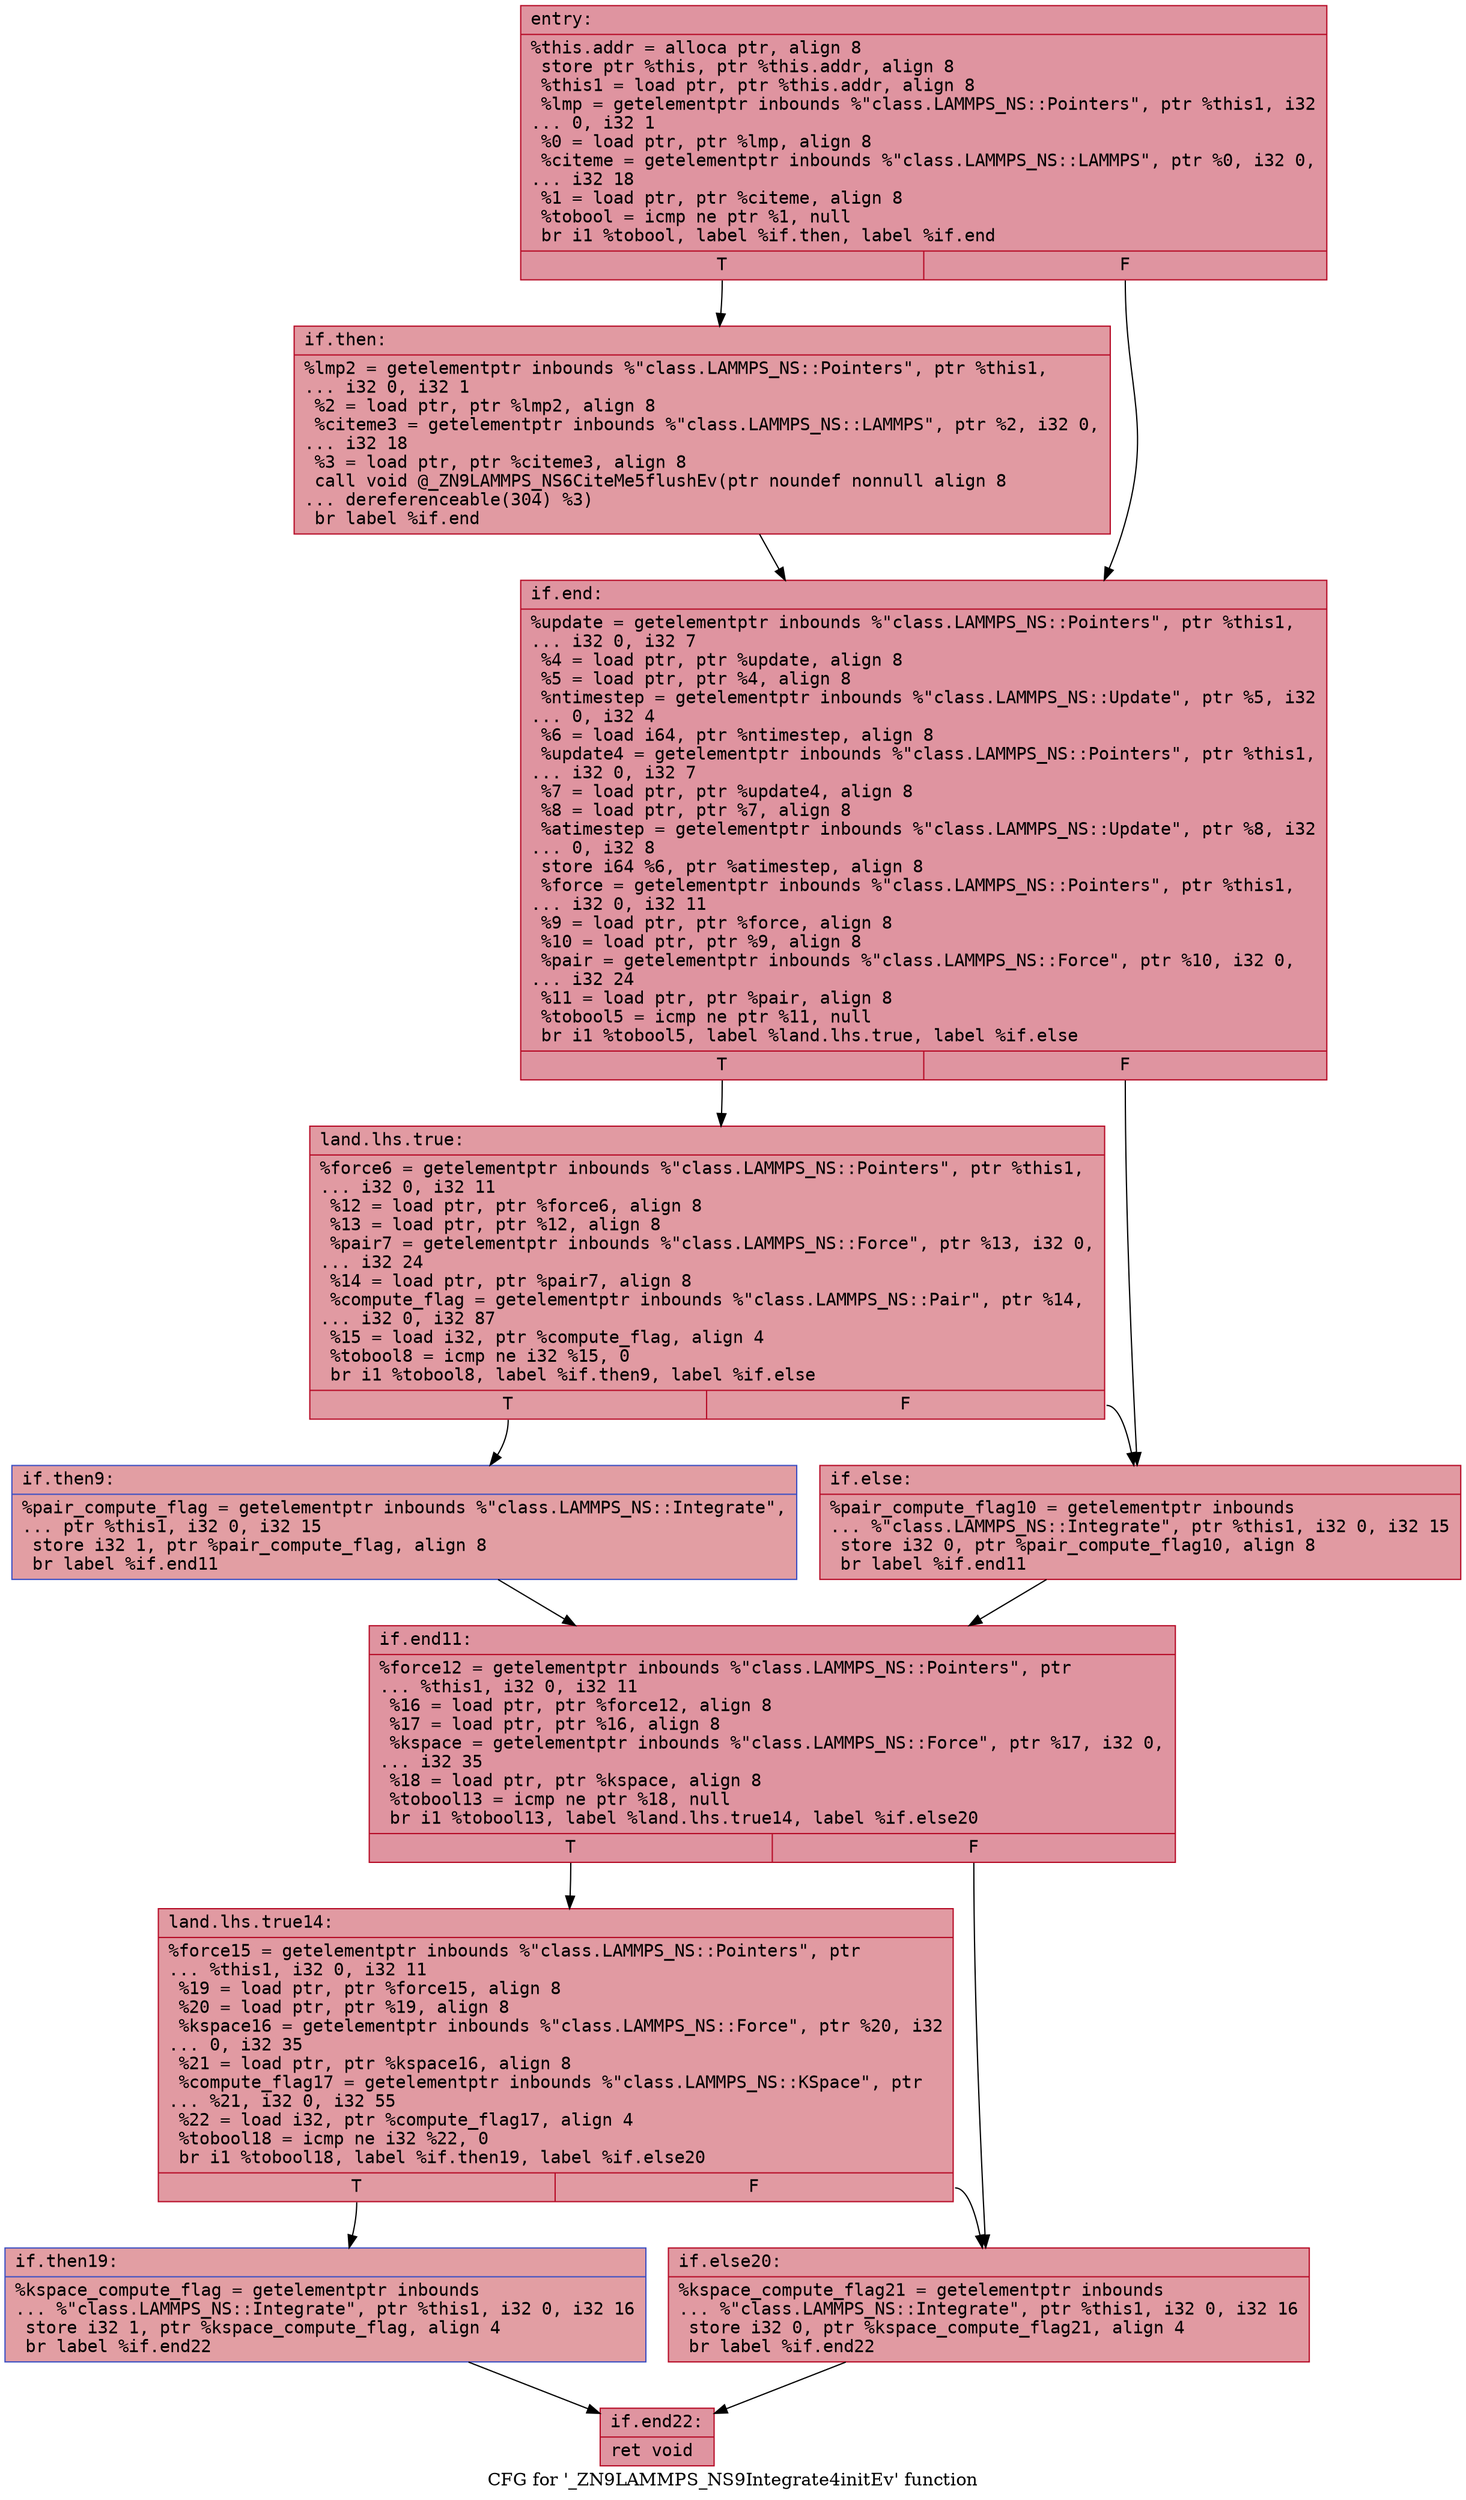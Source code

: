 digraph "CFG for '_ZN9LAMMPS_NS9Integrate4initEv' function" {
	label="CFG for '_ZN9LAMMPS_NS9Integrate4initEv' function";

	Node0x5579995e9810 [shape=record,color="#b70d28ff", style=filled, fillcolor="#b70d2870" fontname="Courier",label="{entry:\l|  %this.addr = alloca ptr, align 8\l  store ptr %this, ptr %this.addr, align 8\l  %this1 = load ptr, ptr %this.addr, align 8\l  %lmp = getelementptr inbounds %\"class.LAMMPS_NS::Pointers\", ptr %this1, i32\l... 0, i32 1\l  %0 = load ptr, ptr %lmp, align 8\l  %citeme = getelementptr inbounds %\"class.LAMMPS_NS::LAMMPS\", ptr %0, i32 0,\l... i32 18\l  %1 = load ptr, ptr %citeme, align 8\l  %tobool = icmp ne ptr %1, null\l  br i1 %tobool, label %if.then, label %if.end\l|{<s0>T|<s1>F}}"];
	Node0x5579995e9810:s0 -> Node0x5579995e9be0[tooltip="entry -> if.then\nProbability 62.50%" ];
	Node0x5579995e9810:s1 -> Node0x5579995e9c50[tooltip="entry -> if.end\nProbability 37.50%" ];
	Node0x5579995e9be0 [shape=record,color="#b70d28ff", style=filled, fillcolor="#bb1b2c70" fontname="Courier",label="{if.then:\l|  %lmp2 = getelementptr inbounds %\"class.LAMMPS_NS::Pointers\", ptr %this1,\l... i32 0, i32 1\l  %2 = load ptr, ptr %lmp2, align 8\l  %citeme3 = getelementptr inbounds %\"class.LAMMPS_NS::LAMMPS\", ptr %2, i32 0,\l... i32 18\l  %3 = load ptr, ptr %citeme3, align 8\l  call void @_ZN9LAMMPS_NS6CiteMe5flushEv(ptr noundef nonnull align 8\l... dereferenceable(304) %3)\l  br label %if.end\l}"];
	Node0x5579995e9be0 -> Node0x5579995e9c50[tooltip="if.then -> if.end\nProbability 100.00%" ];
	Node0x5579995e9c50 [shape=record,color="#b70d28ff", style=filled, fillcolor="#b70d2870" fontname="Courier",label="{if.end:\l|  %update = getelementptr inbounds %\"class.LAMMPS_NS::Pointers\", ptr %this1,\l... i32 0, i32 7\l  %4 = load ptr, ptr %update, align 8\l  %5 = load ptr, ptr %4, align 8\l  %ntimestep = getelementptr inbounds %\"class.LAMMPS_NS::Update\", ptr %5, i32\l... 0, i32 4\l  %6 = load i64, ptr %ntimestep, align 8\l  %update4 = getelementptr inbounds %\"class.LAMMPS_NS::Pointers\", ptr %this1,\l... i32 0, i32 7\l  %7 = load ptr, ptr %update4, align 8\l  %8 = load ptr, ptr %7, align 8\l  %atimestep = getelementptr inbounds %\"class.LAMMPS_NS::Update\", ptr %8, i32\l... 0, i32 8\l  store i64 %6, ptr %atimestep, align 8\l  %force = getelementptr inbounds %\"class.LAMMPS_NS::Pointers\", ptr %this1,\l... i32 0, i32 11\l  %9 = load ptr, ptr %force, align 8\l  %10 = load ptr, ptr %9, align 8\l  %pair = getelementptr inbounds %\"class.LAMMPS_NS::Force\", ptr %10, i32 0,\l... i32 24\l  %11 = load ptr, ptr %pair, align 8\l  %tobool5 = icmp ne ptr %11, null\l  br i1 %tobool5, label %land.lhs.true, label %if.else\l|{<s0>T|<s1>F}}"];
	Node0x5579995e9c50:s0 -> Node0x5579995eadc0[tooltip="if.end -> land.lhs.true\nProbability 62.50%" ];
	Node0x5579995e9c50:s1 -> Node0x5579995eae40[tooltip="if.end -> if.else\nProbability 37.50%" ];
	Node0x5579995eadc0 [shape=record,color="#b70d28ff", style=filled, fillcolor="#bb1b2c70" fontname="Courier",label="{land.lhs.true:\l|  %force6 = getelementptr inbounds %\"class.LAMMPS_NS::Pointers\", ptr %this1,\l... i32 0, i32 11\l  %12 = load ptr, ptr %force6, align 8\l  %13 = load ptr, ptr %12, align 8\l  %pair7 = getelementptr inbounds %\"class.LAMMPS_NS::Force\", ptr %13, i32 0,\l... i32 24\l  %14 = load ptr, ptr %pair7, align 8\l  %compute_flag = getelementptr inbounds %\"class.LAMMPS_NS::Pair\", ptr %14,\l... i32 0, i32 87\l  %15 = load i32, ptr %compute_flag, align 4\l  %tobool8 = icmp ne i32 %15, 0\l  br i1 %tobool8, label %if.then9, label %if.else\l|{<s0>T|<s1>F}}"];
	Node0x5579995eadc0:s0 -> Node0x5579995eb4f0[tooltip="land.lhs.true -> if.then9\nProbability 62.50%" ];
	Node0x5579995eadc0:s1 -> Node0x5579995eae40[tooltip="land.lhs.true -> if.else\nProbability 37.50%" ];
	Node0x5579995eb4f0 [shape=record,color="#3d50c3ff", style=filled, fillcolor="#be242e70" fontname="Courier",label="{if.then9:\l|  %pair_compute_flag = getelementptr inbounds %\"class.LAMMPS_NS::Integrate\",\l... ptr %this1, i32 0, i32 15\l  store i32 1, ptr %pair_compute_flag, align 8\l  br label %if.end11\l}"];
	Node0x5579995eb4f0 -> Node0x5579995ebb60[tooltip="if.then9 -> if.end11\nProbability 100.00%" ];
	Node0x5579995eae40 [shape=record,color="#b70d28ff", style=filled, fillcolor="#bb1b2c70" fontname="Courier",label="{if.else:\l|  %pair_compute_flag10 = getelementptr inbounds\l... %\"class.LAMMPS_NS::Integrate\", ptr %this1, i32 0, i32 15\l  store i32 0, ptr %pair_compute_flag10, align 8\l  br label %if.end11\l}"];
	Node0x5579995eae40 -> Node0x5579995ebb60[tooltip="if.else -> if.end11\nProbability 100.00%" ];
	Node0x5579995ebb60 [shape=record,color="#b70d28ff", style=filled, fillcolor="#b70d2870" fontname="Courier",label="{if.end11:\l|  %force12 = getelementptr inbounds %\"class.LAMMPS_NS::Pointers\", ptr\l... %this1, i32 0, i32 11\l  %16 = load ptr, ptr %force12, align 8\l  %17 = load ptr, ptr %16, align 8\l  %kspace = getelementptr inbounds %\"class.LAMMPS_NS::Force\", ptr %17, i32 0,\l... i32 35\l  %18 = load ptr, ptr %kspace, align 8\l  %tobool13 = icmp ne ptr %18, null\l  br i1 %tobool13, label %land.lhs.true14, label %if.else20\l|{<s0>T|<s1>F}}"];
	Node0x5579995ebb60:s0 -> Node0x5579995ec220[tooltip="if.end11 -> land.lhs.true14\nProbability 62.50%" ];
	Node0x5579995ebb60:s1 -> Node0x5579995ec270[tooltip="if.end11 -> if.else20\nProbability 37.50%" ];
	Node0x5579995ec220 [shape=record,color="#b70d28ff", style=filled, fillcolor="#bb1b2c70" fontname="Courier",label="{land.lhs.true14:\l|  %force15 = getelementptr inbounds %\"class.LAMMPS_NS::Pointers\", ptr\l... %this1, i32 0, i32 11\l  %19 = load ptr, ptr %force15, align 8\l  %20 = load ptr, ptr %19, align 8\l  %kspace16 = getelementptr inbounds %\"class.LAMMPS_NS::Force\", ptr %20, i32\l... 0, i32 35\l  %21 = load ptr, ptr %kspace16, align 8\l  %compute_flag17 = getelementptr inbounds %\"class.LAMMPS_NS::KSpace\", ptr\l... %21, i32 0, i32 55\l  %22 = load i32, ptr %compute_flag17, align 4\l  %tobool18 = icmp ne i32 %22, 0\l  br i1 %tobool18, label %if.then19, label %if.else20\l|{<s0>T|<s1>F}}"];
	Node0x5579995ec220:s0 -> Node0x5579995ec950[tooltip="land.lhs.true14 -> if.then19\nProbability 62.50%" ];
	Node0x5579995ec220:s1 -> Node0x5579995ec270[tooltip="land.lhs.true14 -> if.else20\nProbability 37.50%" ];
	Node0x5579995ec950 [shape=record,color="#3d50c3ff", style=filled, fillcolor="#be242e70" fontname="Courier",label="{if.then19:\l|  %kspace_compute_flag = getelementptr inbounds\l... %\"class.LAMMPS_NS::Integrate\", ptr %this1, i32 0, i32 16\l  store i32 1, ptr %kspace_compute_flag, align 4\l  br label %if.end22\l}"];
	Node0x5579995ec950 -> Node0x5579995ecca0[tooltip="if.then19 -> if.end22\nProbability 100.00%" ];
	Node0x5579995ec270 [shape=record,color="#b70d28ff", style=filled, fillcolor="#bb1b2c70" fontname="Courier",label="{if.else20:\l|  %kspace_compute_flag21 = getelementptr inbounds\l... %\"class.LAMMPS_NS::Integrate\", ptr %this1, i32 0, i32 16\l  store i32 0, ptr %kspace_compute_flag21, align 4\l  br label %if.end22\l}"];
	Node0x5579995ec270 -> Node0x5579995ecca0[tooltip="if.else20 -> if.end22\nProbability 100.00%" ];
	Node0x5579995ecca0 [shape=record,color="#b70d28ff", style=filled, fillcolor="#b70d2870" fontname="Courier",label="{if.end22:\l|  ret void\l}"];
}
